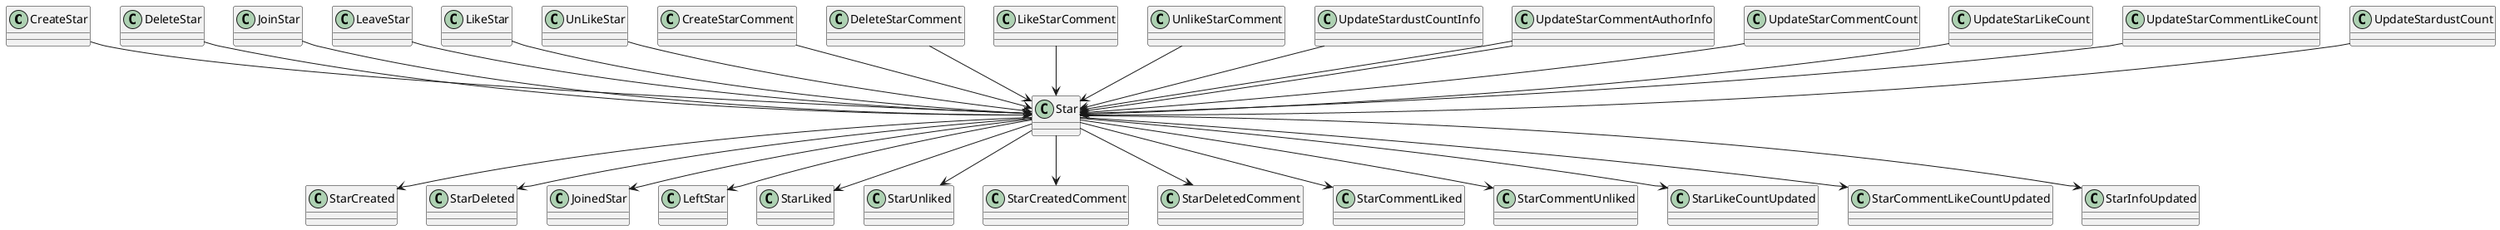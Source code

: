 @startuml
CreateStar                      -down-> Star
DeleteStar                      -down-> Star
JoinStar                        -down-> Star
LeaveStar                       -down-> Star
LikeStar                        -down-> Star
UnLikeStar                      -down-> Star
CreateStarComment               -down-> Star
DeleteStarComment               -down-> Star
LikeStarComment                 -down-> Star
UnlikeStarComment               -down-> Star
UpdateStardustCountInfo              -down-> Star
UpdateStarCommentAuthorInfo     -down-> Star
UpdateStarCommentCount              -down-> Star
UpdateStarCommentAuthorInfo     -down-> Star
UpdateStarLikeCount                 -down-> Star
UpdateStarCommentLikeCount          -down-> Star
UpdateStardustCount                  -down-> Star

Star -down-> StarCreated
Star -down-> StarDeleted
Star -down-> JoinedStar
Star -down-> LeftStar
Star -down-> StarLiked
Star -down-> StarUnliked
Star -down-> StarCreatedComment
Star -down-> StarDeletedComment
Star -down-> StarCommentLiked
Star -down-> StarCommentUnliked
Star -down-> StarLikeCountUpdated
Star -down-> StarCommentLikeCountUpdated
Star -down-> StarInfoUpdated


@enduml
